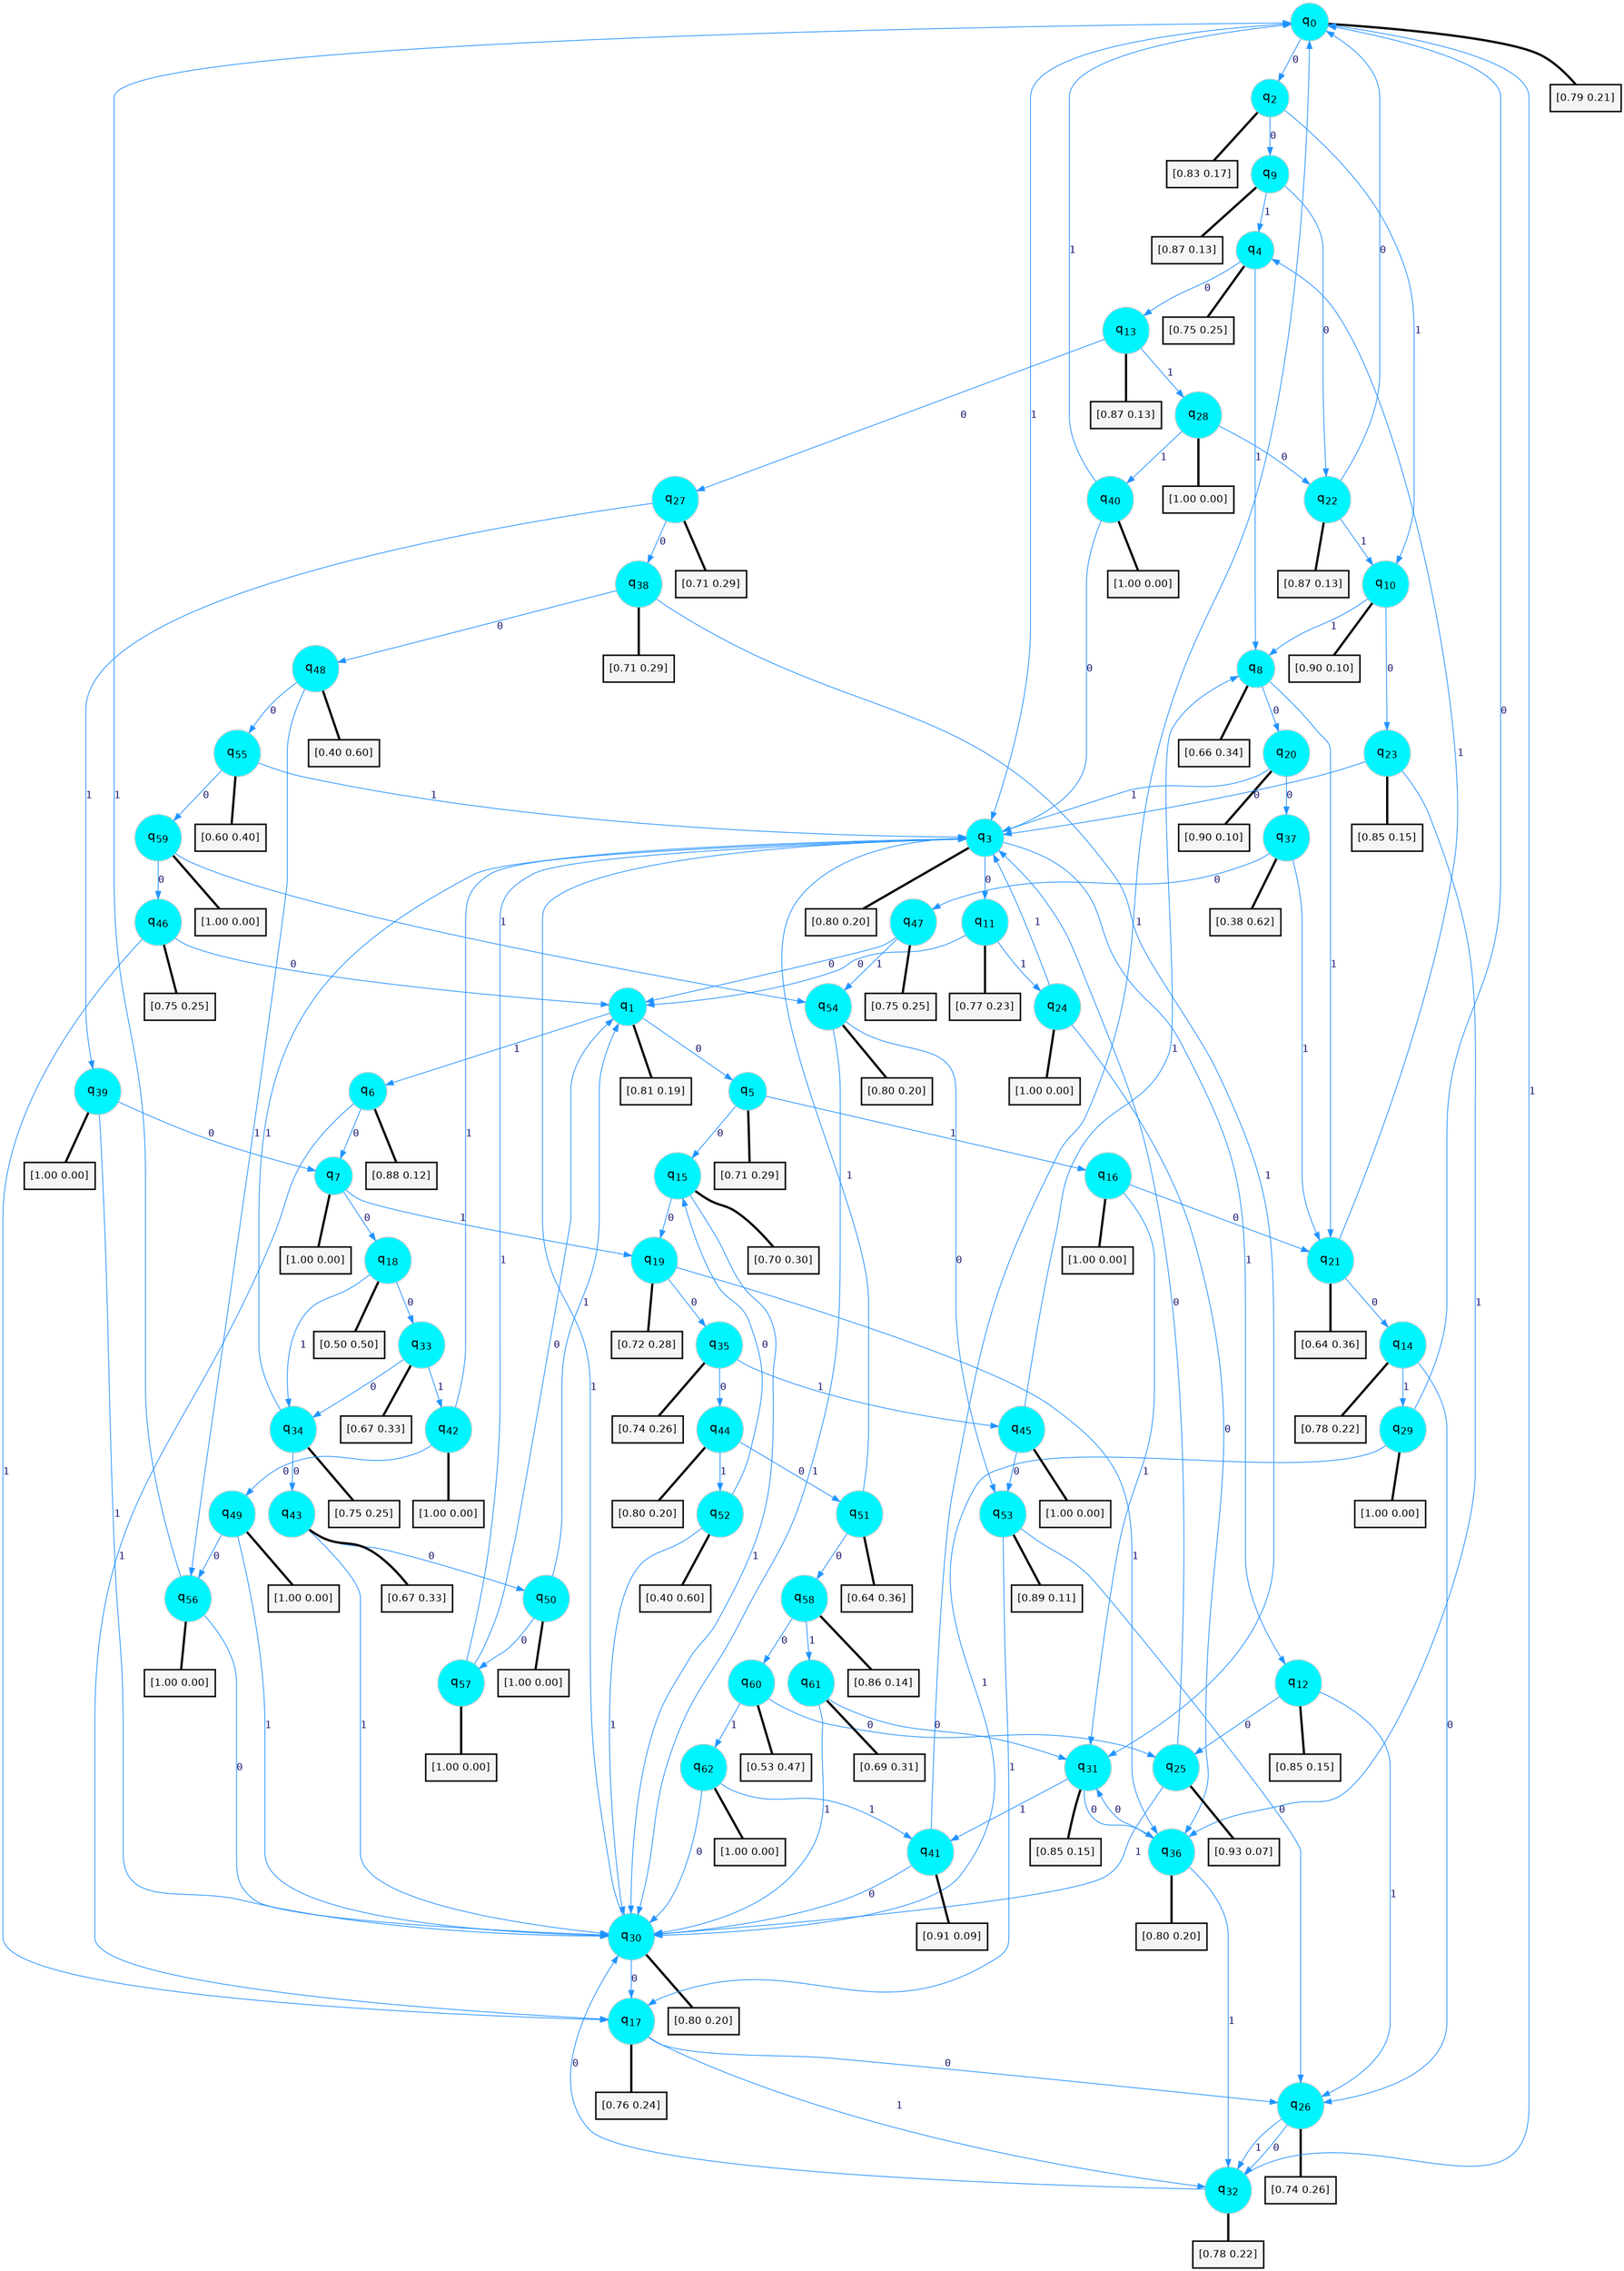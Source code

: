 digraph G {
graph [
bgcolor=transparent, dpi=300, rankdir=TD, size="40,25"];
node [
color=gray, fillcolor=turquoise1, fontcolor=black, fontname=Helvetica, fontsize=16, fontweight=bold, shape=circle, style=filled];
edge [
arrowsize=1, color=dodgerblue1, fontcolor=midnightblue, fontname=courier, fontweight=bold, penwidth=1, style=solid, weight=20];
0[label=<q<SUB>0</SUB>>];
1[label=<q<SUB>1</SUB>>];
2[label=<q<SUB>2</SUB>>];
3[label=<q<SUB>3</SUB>>];
4[label=<q<SUB>4</SUB>>];
5[label=<q<SUB>5</SUB>>];
6[label=<q<SUB>6</SUB>>];
7[label=<q<SUB>7</SUB>>];
8[label=<q<SUB>8</SUB>>];
9[label=<q<SUB>9</SUB>>];
10[label=<q<SUB>10</SUB>>];
11[label=<q<SUB>11</SUB>>];
12[label=<q<SUB>12</SUB>>];
13[label=<q<SUB>13</SUB>>];
14[label=<q<SUB>14</SUB>>];
15[label=<q<SUB>15</SUB>>];
16[label=<q<SUB>16</SUB>>];
17[label=<q<SUB>17</SUB>>];
18[label=<q<SUB>18</SUB>>];
19[label=<q<SUB>19</SUB>>];
20[label=<q<SUB>20</SUB>>];
21[label=<q<SUB>21</SUB>>];
22[label=<q<SUB>22</SUB>>];
23[label=<q<SUB>23</SUB>>];
24[label=<q<SUB>24</SUB>>];
25[label=<q<SUB>25</SUB>>];
26[label=<q<SUB>26</SUB>>];
27[label=<q<SUB>27</SUB>>];
28[label=<q<SUB>28</SUB>>];
29[label=<q<SUB>29</SUB>>];
30[label=<q<SUB>30</SUB>>];
31[label=<q<SUB>31</SUB>>];
32[label=<q<SUB>32</SUB>>];
33[label=<q<SUB>33</SUB>>];
34[label=<q<SUB>34</SUB>>];
35[label=<q<SUB>35</SUB>>];
36[label=<q<SUB>36</SUB>>];
37[label=<q<SUB>37</SUB>>];
38[label=<q<SUB>38</SUB>>];
39[label=<q<SUB>39</SUB>>];
40[label=<q<SUB>40</SUB>>];
41[label=<q<SUB>41</SUB>>];
42[label=<q<SUB>42</SUB>>];
43[label=<q<SUB>43</SUB>>];
44[label=<q<SUB>44</SUB>>];
45[label=<q<SUB>45</SUB>>];
46[label=<q<SUB>46</SUB>>];
47[label=<q<SUB>47</SUB>>];
48[label=<q<SUB>48</SUB>>];
49[label=<q<SUB>49</SUB>>];
50[label=<q<SUB>50</SUB>>];
51[label=<q<SUB>51</SUB>>];
52[label=<q<SUB>52</SUB>>];
53[label=<q<SUB>53</SUB>>];
54[label=<q<SUB>54</SUB>>];
55[label=<q<SUB>55</SUB>>];
56[label=<q<SUB>56</SUB>>];
57[label=<q<SUB>57</SUB>>];
58[label=<q<SUB>58</SUB>>];
59[label=<q<SUB>59</SUB>>];
60[label=<q<SUB>60</SUB>>];
61[label=<q<SUB>61</SUB>>];
62[label=<q<SUB>62</SUB>>];
63[label="[0.79 0.21]", shape=box,fontcolor=black, fontname=Helvetica, fontsize=14, penwidth=2, fillcolor=whitesmoke,color=black];
64[label="[0.81 0.19]", shape=box,fontcolor=black, fontname=Helvetica, fontsize=14, penwidth=2, fillcolor=whitesmoke,color=black];
65[label="[0.83 0.17]", shape=box,fontcolor=black, fontname=Helvetica, fontsize=14, penwidth=2, fillcolor=whitesmoke,color=black];
66[label="[0.80 0.20]", shape=box,fontcolor=black, fontname=Helvetica, fontsize=14, penwidth=2, fillcolor=whitesmoke,color=black];
67[label="[0.75 0.25]", shape=box,fontcolor=black, fontname=Helvetica, fontsize=14, penwidth=2, fillcolor=whitesmoke,color=black];
68[label="[0.71 0.29]", shape=box,fontcolor=black, fontname=Helvetica, fontsize=14, penwidth=2, fillcolor=whitesmoke,color=black];
69[label="[0.88 0.12]", shape=box,fontcolor=black, fontname=Helvetica, fontsize=14, penwidth=2, fillcolor=whitesmoke,color=black];
70[label="[1.00 0.00]", shape=box,fontcolor=black, fontname=Helvetica, fontsize=14, penwidth=2, fillcolor=whitesmoke,color=black];
71[label="[0.66 0.34]", shape=box,fontcolor=black, fontname=Helvetica, fontsize=14, penwidth=2, fillcolor=whitesmoke,color=black];
72[label="[0.87 0.13]", shape=box,fontcolor=black, fontname=Helvetica, fontsize=14, penwidth=2, fillcolor=whitesmoke,color=black];
73[label="[0.90 0.10]", shape=box,fontcolor=black, fontname=Helvetica, fontsize=14, penwidth=2, fillcolor=whitesmoke,color=black];
74[label="[0.77 0.23]", shape=box,fontcolor=black, fontname=Helvetica, fontsize=14, penwidth=2, fillcolor=whitesmoke,color=black];
75[label="[0.85 0.15]", shape=box,fontcolor=black, fontname=Helvetica, fontsize=14, penwidth=2, fillcolor=whitesmoke,color=black];
76[label="[0.87 0.13]", shape=box,fontcolor=black, fontname=Helvetica, fontsize=14, penwidth=2, fillcolor=whitesmoke,color=black];
77[label="[0.78 0.22]", shape=box,fontcolor=black, fontname=Helvetica, fontsize=14, penwidth=2, fillcolor=whitesmoke,color=black];
78[label="[0.70 0.30]", shape=box,fontcolor=black, fontname=Helvetica, fontsize=14, penwidth=2, fillcolor=whitesmoke,color=black];
79[label="[1.00 0.00]", shape=box,fontcolor=black, fontname=Helvetica, fontsize=14, penwidth=2, fillcolor=whitesmoke,color=black];
80[label="[0.76 0.24]", shape=box,fontcolor=black, fontname=Helvetica, fontsize=14, penwidth=2, fillcolor=whitesmoke,color=black];
81[label="[0.50 0.50]", shape=box,fontcolor=black, fontname=Helvetica, fontsize=14, penwidth=2, fillcolor=whitesmoke,color=black];
82[label="[0.72 0.28]", shape=box,fontcolor=black, fontname=Helvetica, fontsize=14, penwidth=2, fillcolor=whitesmoke,color=black];
83[label="[0.90 0.10]", shape=box,fontcolor=black, fontname=Helvetica, fontsize=14, penwidth=2, fillcolor=whitesmoke,color=black];
84[label="[0.64 0.36]", shape=box,fontcolor=black, fontname=Helvetica, fontsize=14, penwidth=2, fillcolor=whitesmoke,color=black];
85[label="[0.87 0.13]", shape=box,fontcolor=black, fontname=Helvetica, fontsize=14, penwidth=2, fillcolor=whitesmoke,color=black];
86[label="[0.85 0.15]", shape=box,fontcolor=black, fontname=Helvetica, fontsize=14, penwidth=2, fillcolor=whitesmoke,color=black];
87[label="[1.00 0.00]", shape=box,fontcolor=black, fontname=Helvetica, fontsize=14, penwidth=2, fillcolor=whitesmoke,color=black];
88[label="[0.93 0.07]", shape=box,fontcolor=black, fontname=Helvetica, fontsize=14, penwidth=2, fillcolor=whitesmoke,color=black];
89[label="[0.74 0.26]", shape=box,fontcolor=black, fontname=Helvetica, fontsize=14, penwidth=2, fillcolor=whitesmoke,color=black];
90[label="[0.71 0.29]", shape=box,fontcolor=black, fontname=Helvetica, fontsize=14, penwidth=2, fillcolor=whitesmoke,color=black];
91[label="[1.00 0.00]", shape=box,fontcolor=black, fontname=Helvetica, fontsize=14, penwidth=2, fillcolor=whitesmoke,color=black];
92[label="[1.00 0.00]", shape=box,fontcolor=black, fontname=Helvetica, fontsize=14, penwidth=2, fillcolor=whitesmoke,color=black];
93[label="[0.80 0.20]", shape=box,fontcolor=black, fontname=Helvetica, fontsize=14, penwidth=2, fillcolor=whitesmoke,color=black];
94[label="[0.85 0.15]", shape=box,fontcolor=black, fontname=Helvetica, fontsize=14, penwidth=2, fillcolor=whitesmoke,color=black];
95[label="[0.78 0.22]", shape=box,fontcolor=black, fontname=Helvetica, fontsize=14, penwidth=2, fillcolor=whitesmoke,color=black];
96[label="[0.67 0.33]", shape=box,fontcolor=black, fontname=Helvetica, fontsize=14, penwidth=2, fillcolor=whitesmoke,color=black];
97[label="[0.75 0.25]", shape=box,fontcolor=black, fontname=Helvetica, fontsize=14, penwidth=2, fillcolor=whitesmoke,color=black];
98[label="[0.74 0.26]", shape=box,fontcolor=black, fontname=Helvetica, fontsize=14, penwidth=2, fillcolor=whitesmoke,color=black];
99[label="[0.80 0.20]", shape=box,fontcolor=black, fontname=Helvetica, fontsize=14, penwidth=2, fillcolor=whitesmoke,color=black];
100[label="[0.38 0.62]", shape=box,fontcolor=black, fontname=Helvetica, fontsize=14, penwidth=2, fillcolor=whitesmoke,color=black];
101[label="[0.71 0.29]", shape=box,fontcolor=black, fontname=Helvetica, fontsize=14, penwidth=2, fillcolor=whitesmoke,color=black];
102[label="[1.00 0.00]", shape=box,fontcolor=black, fontname=Helvetica, fontsize=14, penwidth=2, fillcolor=whitesmoke,color=black];
103[label="[1.00 0.00]", shape=box,fontcolor=black, fontname=Helvetica, fontsize=14, penwidth=2, fillcolor=whitesmoke,color=black];
104[label="[0.91 0.09]", shape=box,fontcolor=black, fontname=Helvetica, fontsize=14, penwidth=2, fillcolor=whitesmoke,color=black];
105[label="[1.00 0.00]", shape=box,fontcolor=black, fontname=Helvetica, fontsize=14, penwidth=2, fillcolor=whitesmoke,color=black];
106[label="[0.67 0.33]", shape=box,fontcolor=black, fontname=Helvetica, fontsize=14, penwidth=2, fillcolor=whitesmoke,color=black];
107[label="[0.80 0.20]", shape=box,fontcolor=black, fontname=Helvetica, fontsize=14, penwidth=2, fillcolor=whitesmoke,color=black];
108[label="[1.00 0.00]", shape=box,fontcolor=black, fontname=Helvetica, fontsize=14, penwidth=2, fillcolor=whitesmoke,color=black];
109[label="[0.75 0.25]", shape=box,fontcolor=black, fontname=Helvetica, fontsize=14, penwidth=2, fillcolor=whitesmoke,color=black];
110[label="[0.75 0.25]", shape=box,fontcolor=black, fontname=Helvetica, fontsize=14, penwidth=2, fillcolor=whitesmoke,color=black];
111[label="[0.40 0.60]", shape=box,fontcolor=black, fontname=Helvetica, fontsize=14, penwidth=2, fillcolor=whitesmoke,color=black];
112[label="[1.00 0.00]", shape=box,fontcolor=black, fontname=Helvetica, fontsize=14, penwidth=2, fillcolor=whitesmoke,color=black];
113[label="[1.00 0.00]", shape=box,fontcolor=black, fontname=Helvetica, fontsize=14, penwidth=2, fillcolor=whitesmoke,color=black];
114[label="[0.64 0.36]", shape=box,fontcolor=black, fontname=Helvetica, fontsize=14, penwidth=2, fillcolor=whitesmoke,color=black];
115[label="[0.40 0.60]", shape=box,fontcolor=black, fontname=Helvetica, fontsize=14, penwidth=2, fillcolor=whitesmoke,color=black];
116[label="[0.89 0.11]", shape=box,fontcolor=black, fontname=Helvetica, fontsize=14, penwidth=2, fillcolor=whitesmoke,color=black];
117[label="[0.80 0.20]", shape=box,fontcolor=black, fontname=Helvetica, fontsize=14, penwidth=2, fillcolor=whitesmoke,color=black];
118[label="[0.60 0.40]", shape=box,fontcolor=black, fontname=Helvetica, fontsize=14, penwidth=2, fillcolor=whitesmoke,color=black];
119[label="[1.00 0.00]", shape=box,fontcolor=black, fontname=Helvetica, fontsize=14, penwidth=2, fillcolor=whitesmoke,color=black];
120[label="[1.00 0.00]", shape=box,fontcolor=black, fontname=Helvetica, fontsize=14, penwidth=2, fillcolor=whitesmoke,color=black];
121[label="[0.86 0.14]", shape=box,fontcolor=black, fontname=Helvetica, fontsize=14, penwidth=2, fillcolor=whitesmoke,color=black];
122[label="[1.00 0.00]", shape=box,fontcolor=black, fontname=Helvetica, fontsize=14, penwidth=2, fillcolor=whitesmoke,color=black];
123[label="[0.53 0.47]", shape=box,fontcolor=black, fontname=Helvetica, fontsize=14, penwidth=2, fillcolor=whitesmoke,color=black];
124[label="[0.69 0.31]", shape=box,fontcolor=black, fontname=Helvetica, fontsize=14, penwidth=2, fillcolor=whitesmoke,color=black];
125[label="[1.00 0.00]", shape=box,fontcolor=black, fontname=Helvetica, fontsize=14, penwidth=2, fillcolor=whitesmoke,color=black];
0->2 [label=0];
0->3 [label=1];
0->63 [arrowhead=none, penwidth=3,color=black];
1->5 [label=0];
1->6 [label=1];
1->64 [arrowhead=none, penwidth=3,color=black];
2->9 [label=0];
2->10 [label=1];
2->65 [arrowhead=none, penwidth=3,color=black];
3->11 [label=0];
3->12 [label=1];
3->66 [arrowhead=none, penwidth=3,color=black];
4->13 [label=0];
4->8 [label=1];
4->67 [arrowhead=none, penwidth=3,color=black];
5->15 [label=0];
5->16 [label=1];
5->68 [arrowhead=none, penwidth=3,color=black];
6->7 [label=0];
6->17 [label=1];
6->69 [arrowhead=none, penwidth=3,color=black];
7->18 [label=0];
7->19 [label=1];
7->70 [arrowhead=none, penwidth=3,color=black];
8->20 [label=0];
8->21 [label=1];
8->71 [arrowhead=none, penwidth=3,color=black];
9->22 [label=0];
9->4 [label=1];
9->72 [arrowhead=none, penwidth=3,color=black];
10->23 [label=0];
10->8 [label=1];
10->73 [arrowhead=none, penwidth=3,color=black];
11->1 [label=0];
11->24 [label=1];
11->74 [arrowhead=none, penwidth=3,color=black];
12->25 [label=0];
12->26 [label=1];
12->75 [arrowhead=none, penwidth=3,color=black];
13->27 [label=0];
13->28 [label=1];
13->76 [arrowhead=none, penwidth=3,color=black];
14->26 [label=0];
14->29 [label=1];
14->77 [arrowhead=none, penwidth=3,color=black];
15->19 [label=0];
15->30 [label=1];
15->78 [arrowhead=none, penwidth=3,color=black];
16->21 [label=0];
16->31 [label=1];
16->79 [arrowhead=none, penwidth=3,color=black];
17->26 [label=0];
17->32 [label=1];
17->80 [arrowhead=none, penwidth=3,color=black];
18->33 [label=0];
18->34 [label=1];
18->81 [arrowhead=none, penwidth=3,color=black];
19->35 [label=0];
19->36 [label=1];
19->82 [arrowhead=none, penwidth=3,color=black];
20->37 [label=0];
20->3 [label=1];
20->83 [arrowhead=none, penwidth=3,color=black];
21->14 [label=0];
21->4 [label=1];
21->84 [arrowhead=none, penwidth=3,color=black];
22->0 [label=0];
22->10 [label=1];
22->85 [arrowhead=none, penwidth=3,color=black];
23->3 [label=0];
23->36 [label=1];
23->86 [arrowhead=none, penwidth=3,color=black];
24->36 [label=0];
24->3 [label=1];
24->87 [arrowhead=none, penwidth=3,color=black];
25->3 [label=0];
25->30 [label=1];
25->88 [arrowhead=none, penwidth=3,color=black];
26->32 [label=0];
26->32 [label=1];
26->89 [arrowhead=none, penwidth=3,color=black];
27->38 [label=0];
27->39 [label=1];
27->90 [arrowhead=none, penwidth=3,color=black];
28->22 [label=0];
28->40 [label=1];
28->91 [arrowhead=none, penwidth=3,color=black];
29->0 [label=0];
29->30 [label=1];
29->92 [arrowhead=none, penwidth=3,color=black];
30->17 [label=0];
30->3 [label=1];
30->93 [arrowhead=none, penwidth=3,color=black];
31->36 [label=0];
31->41 [label=1];
31->94 [arrowhead=none, penwidth=3,color=black];
32->30 [label=0];
32->0 [label=1];
32->95 [arrowhead=none, penwidth=3,color=black];
33->34 [label=0];
33->42 [label=1];
33->96 [arrowhead=none, penwidth=3,color=black];
34->43 [label=0];
34->3 [label=1];
34->97 [arrowhead=none, penwidth=3,color=black];
35->44 [label=0];
35->45 [label=1];
35->98 [arrowhead=none, penwidth=3,color=black];
36->31 [label=0];
36->32 [label=1];
36->99 [arrowhead=none, penwidth=3,color=black];
37->47 [label=0];
37->21 [label=1];
37->100 [arrowhead=none, penwidth=3,color=black];
38->48 [label=0];
38->31 [label=1];
38->101 [arrowhead=none, penwidth=3,color=black];
39->7 [label=0];
39->30 [label=1];
39->102 [arrowhead=none, penwidth=3,color=black];
40->3 [label=0];
40->0 [label=1];
40->103 [arrowhead=none, penwidth=3,color=black];
41->30 [label=0];
41->0 [label=1];
41->104 [arrowhead=none, penwidth=3,color=black];
42->49 [label=0];
42->3 [label=1];
42->105 [arrowhead=none, penwidth=3,color=black];
43->50 [label=0];
43->30 [label=1];
43->106 [arrowhead=none, penwidth=3,color=black];
44->51 [label=0];
44->52 [label=1];
44->107 [arrowhead=none, penwidth=3,color=black];
45->53 [label=0];
45->8 [label=1];
45->108 [arrowhead=none, penwidth=3,color=black];
46->1 [label=0];
46->17 [label=1];
46->109 [arrowhead=none, penwidth=3,color=black];
47->1 [label=0];
47->54 [label=1];
47->110 [arrowhead=none, penwidth=3,color=black];
48->55 [label=0];
48->56 [label=1];
48->111 [arrowhead=none, penwidth=3,color=black];
49->56 [label=0];
49->30 [label=1];
49->112 [arrowhead=none, penwidth=3,color=black];
50->57 [label=0];
50->1 [label=1];
50->113 [arrowhead=none, penwidth=3,color=black];
51->58 [label=0];
51->3 [label=1];
51->114 [arrowhead=none, penwidth=3,color=black];
52->15 [label=0];
52->30 [label=1];
52->115 [arrowhead=none, penwidth=3,color=black];
53->26 [label=0];
53->17 [label=1];
53->116 [arrowhead=none, penwidth=3,color=black];
54->53 [label=0];
54->30 [label=1];
54->117 [arrowhead=none, penwidth=3,color=black];
55->59 [label=0];
55->3 [label=1];
55->118 [arrowhead=none, penwidth=3,color=black];
56->30 [label=0];
56->0 [label=1];
56->119 [arrowhead=none, penwidth=3,color=black];
57->1 [label=0];
57->3 [label=1];
57->120 [arrowhead=none, penwidth=3,color=black];
58->60 [label=0];
58->61 [label=1];
58->121 [arrowhead=none, penwidth=3,color=black];
59->46 [label=0];
59->54 [label=1];
59->122 [arrowhead=none, penwidth=3,color=black];
60->25 [label=0];
60->62 [label=1];
60->123 [arrowhead=none, penwidth=3,color=black];
61->31 [label=0];
61->30 [label=1];
61->124 [arrowhead=none, penwidth=3,color=black];
62->30 [label=0];
62->41 [label=1];
62->125 [arrowhead=none, penwidth=3,color=black];
}
